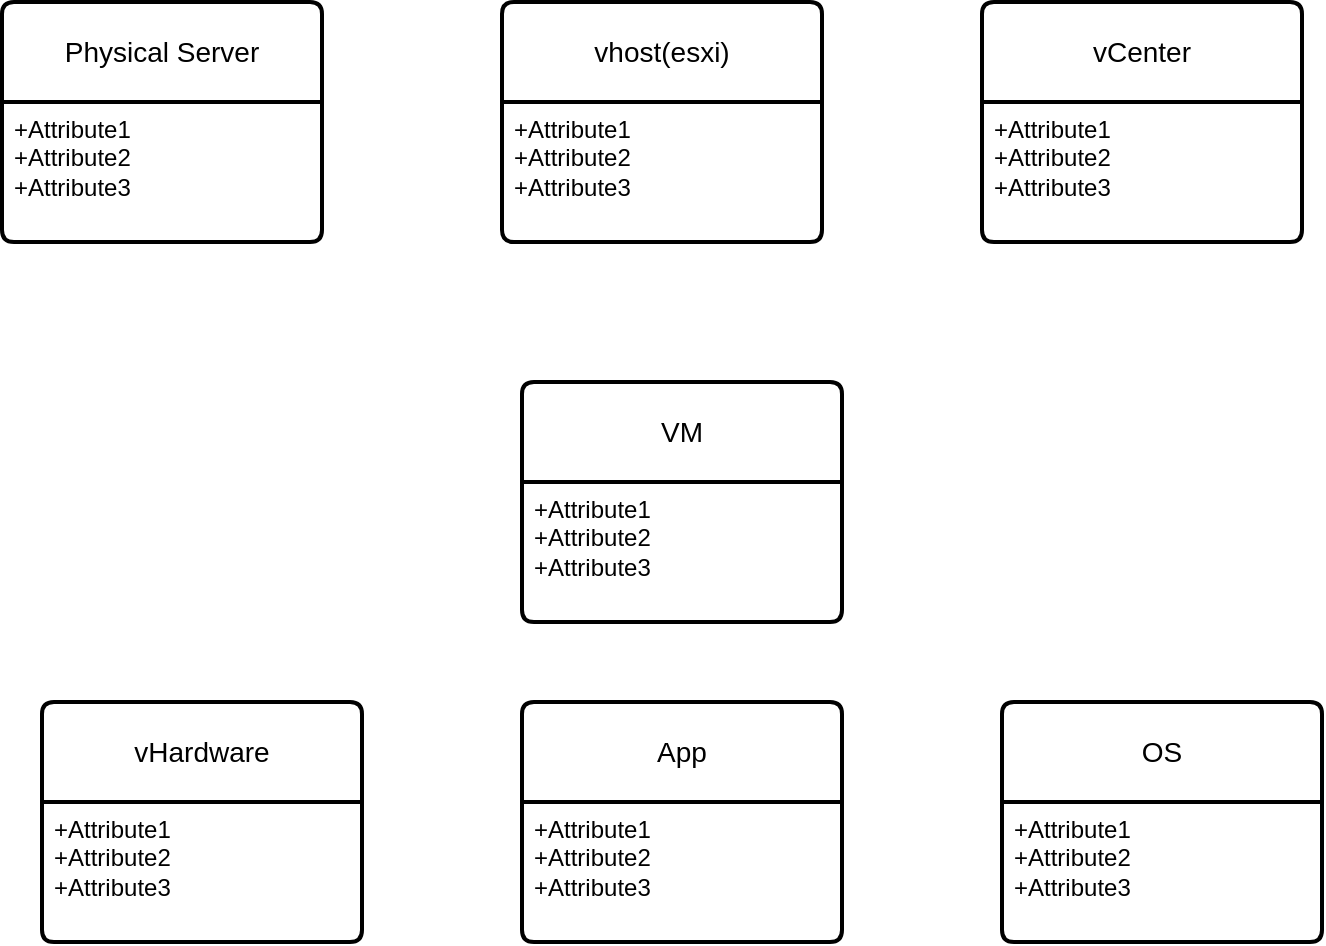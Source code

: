 <mxfile version="21.5.2" type="github">
  <diagram name="Seite-1" id="kYKdqDdC5NNswuA6be4U">
    <mxGraphModel dx="1379" dy="796" grid="1" gridSize="10" guides="1" tooltips="1" connect="1" arrows="1" fold="1" page="1" pageScale="1" pageWidth="827" pageHeight="1169" math="0" shadow="0">
      <root>
        <mxCell id="0" />
        <mxCell id="1" parent="0" />
        <mxCell id="1mj-ClsjxBNKS1-YYunY-1" value="Physical Server" style="swimlane;childLayout=stackLayout;horizontal=1;startSize=50;horizontalStack=0;rounded=1;fontSize=14;fontStyle=0;strokeWidth=2;resizeParent=0;resizeLast=1;shadow=0;dashed=0;align=center;arcSize=4;whiteSpace=wrap;html=1;" vertex="1" parent="1">
          <mxGeometry x="100" y="210" width="160" height="120" as="geometry" />
        </mxCell>
        <mxCell id="1mj-ClsjxBNKS1-YYunY-2" value="+Attribute1&#xa;+Attribute2&#xa;+Attribute3" style="align=left;strokeColor=none;fillColor=none;spacingLeft=4;fontSize=12;verticalAlign=top;resizable=0;rotatable=0;part=1;html=1;" vertex="1" parent="1mj-ClsjxBNKS1-YYunY-1">
          <mxGeometry y="50" width="160" height="70" as="geometry" />
        </mxCell>
        <mxCell id="1mj-ClsjxBNKS1-YYunY-3" value="vCenter" style="swimlane;childLayout=stackLayout;horizontal=1;startSize=50;horizontalStack=0;rounded=1;fontSize=14;fontStyle=0;strokeWidth=2;resizeParent=0;resizeLast=1;shadow=0;dashed=0;align=center;arcSize=4;whiteSpace=wrap;html=1;" vertex="1" parent="1">
          <mxGeometry x="590" y="210" width="160" height="120" as="geometry" />
        </mxCell>
        <mxCell id="1mj-ClsjxBNKS1-YYunY-4" value="+Attribute1&#xa;+Attribute2&#xa;+Attribute3" style="align=left;strokeColor=none;fillColor=none;spacingLeft=4;fontSize=12;verticalAlign=top;resizable=0;rotatable=0;part=1;html=1;" vertex="1" parent="1mj-ClsjxBNKS1-YYunY-3">
          <mxGeometry y="50" width="160" height="70" as="geometry" />
        </mxCell>
        <mxCell id="1mj-ClsjxBNKS1-YYunY-5" value="vhost(esxi)" style="swimlane;childLayout=stackLayout;horizontal=1;startSize=50;horizontalStack=0;rounded=1;fontSize=14;fontStyle=0;strokeWidth=2;resizeParent=0;resizeLast=1;shadow=0;dashed=0;align=center;arcSize=4;whiteSpace=wrap;html=1;" vertex="1" parent="1">
          <mxGeometry x="350" y="210" width="160" height="120" as="geometry" />
        </mxCell>
        <mxCell id="1mj-ClsjxBNKS1-YYunY-6" value="+Attribute1&#xa;+Attribute2&#xa;+Attribute3" style="align=left;strokeColor=none;fillColor=none;spacingLeft=4;fontSize=12;verticalAlign=top;resizable=0;rotatable=0;part=1;html=1;" vertex="1" parent="1mj-ClsjxBNKS1-YYunY-5">
          <mxGeometry y="50" width="160" height="70" as="geometry" />
        </mxCell>
        <mxCell id="1mj-ClsjxBNKS1-YYunY-7" value="VM" style="swimlane;childLayout=stackLayout;horizontal=1;startSize=50;horizontalStack=0;rounded=1;fontSize=14;fontStyle=0;strokeWidth=2;resizeParent=0;resizeLast=1;shadow=0;dashed=0;align=center;arcSize=4;whiteSpace=wrap;html=1;" vertex="1" parent="1">
          <mxGeometry x="360" y="400" width="160" height="120" as="geometry" />
        </mxCell>
        <mxCell id="1mj-ClsjxBNKS1-YYunY-8" value="+Attribute1&#xa;+Attribute2&#xa;+Attribute3" style="align=left;strokeColor=none;fillColor=none;spacingLeft=4;fontSize=12;verticalAlign=top;resizable=0;rotatable=0;part=1;html=1;" vertex="1" parent="1mj-ClsjxBNKS1-YYunY-7">
          <mxGeometry y="50" width="160" height="70" as="geometry" />
        </mxCell>
        <mxCell id="1mj-ClsjxBNKS1-YYunY-9" value="vHardware" style="swimlane;childLayout=stackLayout;horizontal=1;startSize=50;horizontalStack=0;rounded=1;fontSize=14;fontStyle=0;strokeWidth=2;resizeParent=0;resizeLast=1;shadow=0;dashed=0;align=center;arcSize=4;whiteSpace=wrap;html=1;" vertex="1" parent="1">
          <mxGeometry x="120" y="560" width="160" height="120" as="geometry" />
        </mxCell>
        <mxCell id="1mj-ClsjxBNKS1-YYunY-10" value="+Attribute1&#xa;+Attribute2&#xa;+Attribute3" style="align=left;strokeColor=none;fillColor=none;spacingLeft=4;fontSize=12;verticalAlign=top;resizable=0;rotatable=0;part=1;html=1;" vertex="1" parent="1mj-ClsjxBNKS1-YYunY-9">
          <mxGeometry y="50" width="160" height="70" as="geometry" />
        </mxCell>
        <mxCell id="1mj-ClsjxBNKS1-YYunY-11" value="App" style="swimlane;childLayout=stackLayout;horizontal=1;startSize=50;horizontalStack=0;rounded=1;fontSize=14;fontStyle=0;strokeWidth=2;resizeParent=0;resizeLast=1;shadow=0;dashed=0;align=center;arcSize=4;whiteSpace=wrap;html=1;" vertex="1" parent="1">
          <mxGeometry x="360" y="560" width="160" height="120" as="geometry" />
        </mxCell>
        <mxCell id="1mj-ClsjxBNKS1-YYunY-12" value="+Attribute1&#xa;+Attribute2&#xa;+Attribute3" style="align=left;strokeColor=none;fillColor=none;spacingLeft=4;fontSize=12;verticalAlign=top;resizable=0;rotatable=0;part=1;html=1;" vertex="1" parent="1mj-ClsjxBNKS1-YYunY-11">
          <mxGeometry y="50" width="160" height="70" as="geometry" />
        </mxCell>
        <mxCell id="1mj-ClsjxBNKS1-YYunY-14" value="OS" style="swimlane;childLayout=stackLayout;horizontal=1;startSize=50;horizontalStack=0;rounded=1;fontSize=14;fontStyle=0;strokeWidth=2;resizeParent=0;resizeLast=1;shadow=0;dashed=0;align=center;arcSize=4;whiteSpace=wrap;html=1;" vertex="1" parent="1">
          <mxGeometry x="600" y="560" width="160" height="120" as="geometry" />
        </mxCell>
        <mxCell id="1mj-ClsjxBNKS1-YYunY-15" value="+Attribute1&#xa;+Attribute2&#xa;+Attribute3" style="align=left;strokeColor=none;fillColor=none;spacingLeft=4;fontSize=12;verticalAlign=top;resizable=0;rotatable=0;part=1;html=1;" vertex="1" parent="1mj-ClsjxBNKS1-YYunY-14">
          <mxGeometry y="50" width="160" height="70" as="geometry" />
        </mxCell>
      </root>
    </mxGraphModel>
  </diagram>
</mxfile>
